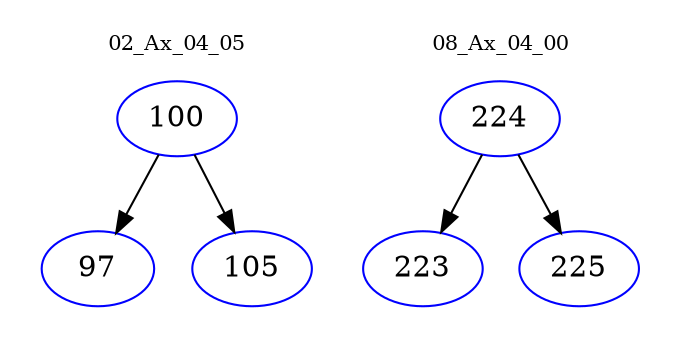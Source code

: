 digraph{
subgraph cluster_0 {
color = white
label = "02_Ax_04_05";
fontsize=10;
T0_100 [label="100", color="blue"]
T0_100 -> T0_97 [color="black"]
T0_97 [label="97", color="blue"]
T0_100 -> T0_105 [color="black"]
T0_105 [label="105", color="blue"]
}
subgraph cluster_1 {
color = white
label = "08_Ax_04_00";
fontsize=10;
T1_224 [label="224", color="blue"]
T1_224 -> T1_223 [color="black"]
T1_223 [label="223", color="blue"]
T1_224 -> T1_225 [color="black"]
T1_225 [label="225", color="blue"]
}
}
